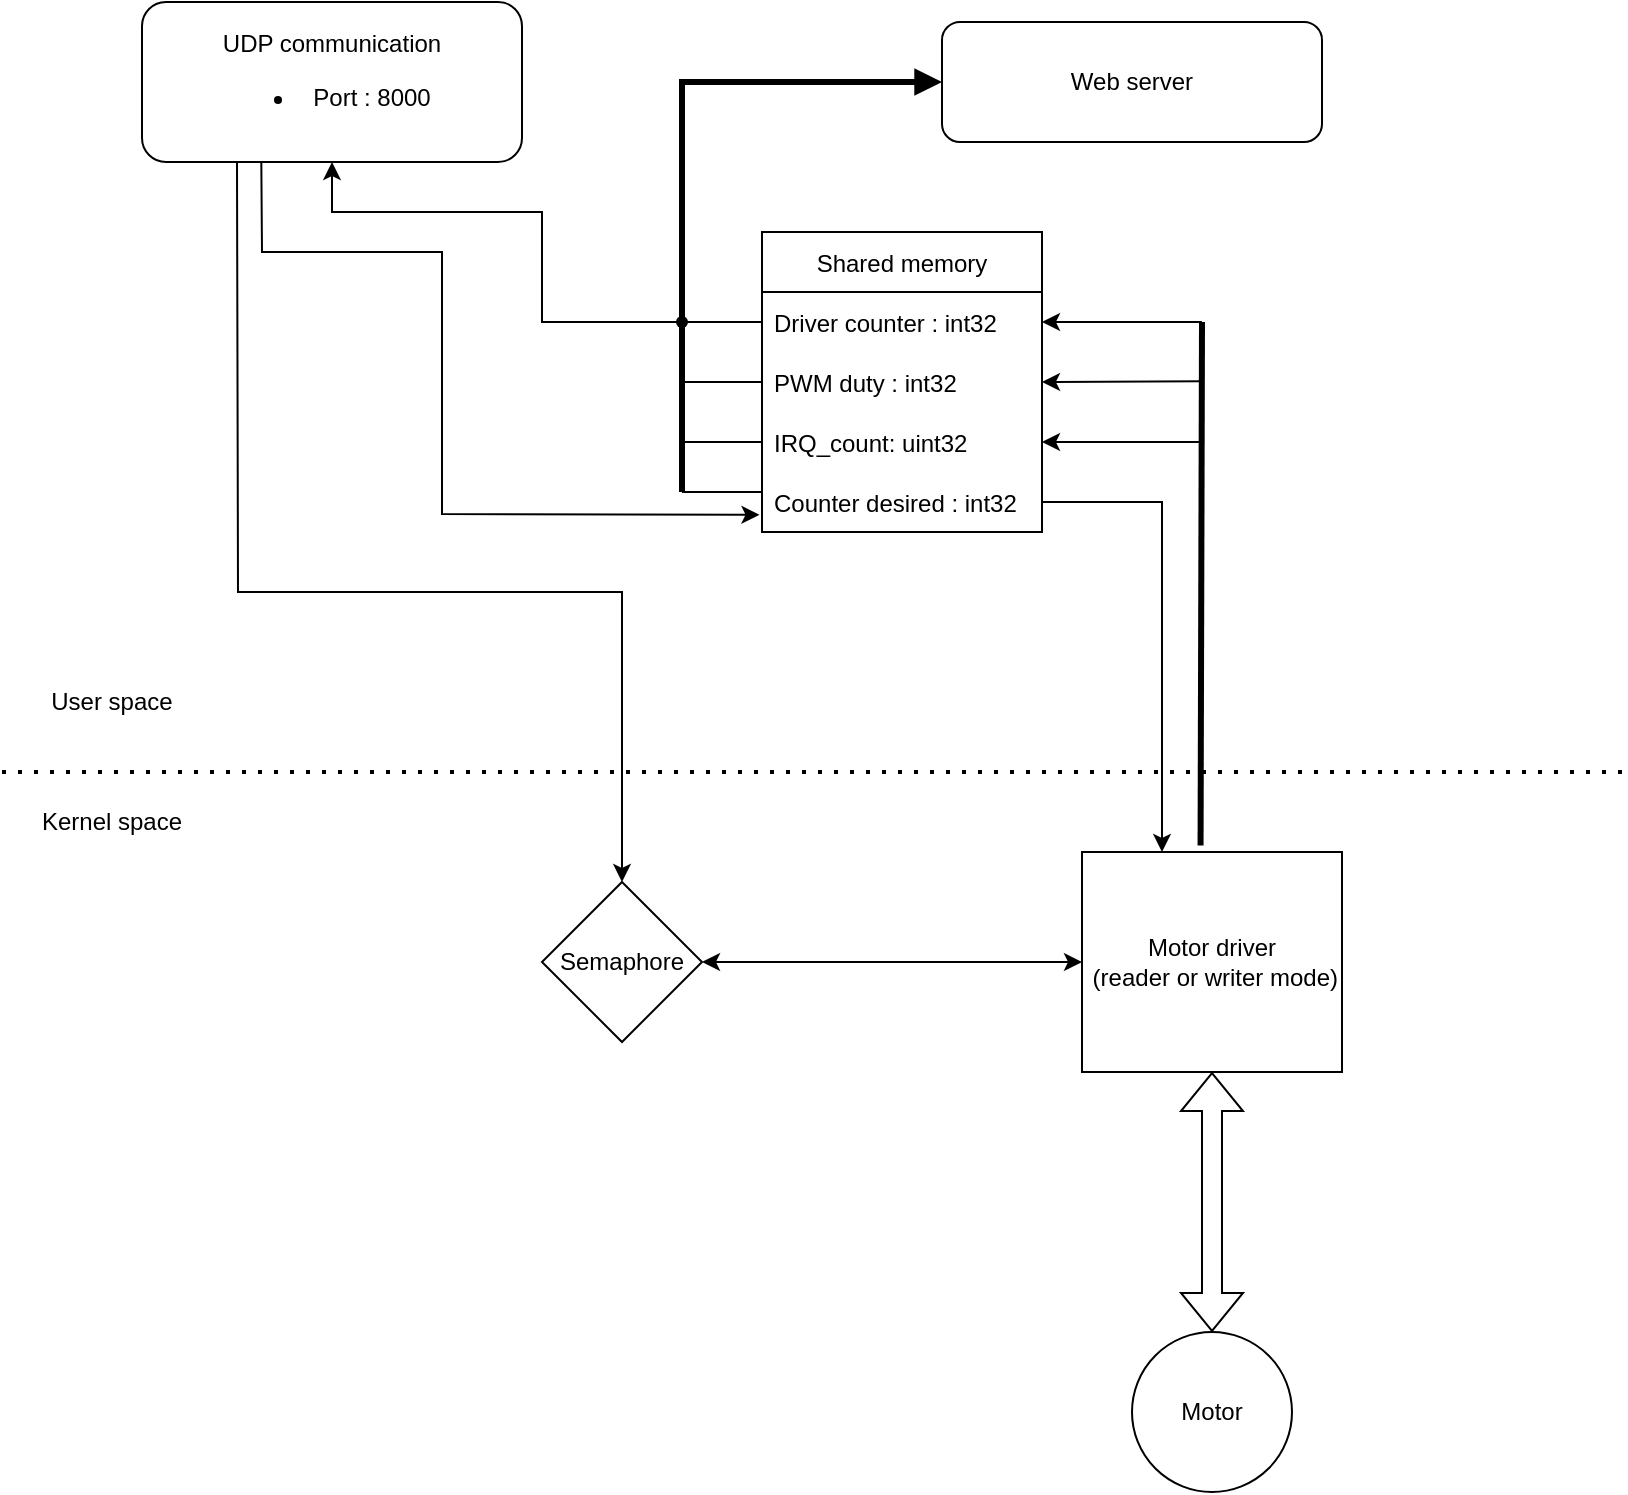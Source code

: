 <mxfile version="15.9.1" type="github">
  <diagram id="R2lEEEUBdFMjLlhIrx00" name="Page-1">
    <mxGraphModel dx="1185" dy="767" grid="1" gridSize="10" guides="1" tooltips="1" connect="1" arrows="1" fold="1" page="1" pageScale="1" pageWidth="850" pageHeight="1100" math="0" shadow="0" extFonts="Permanent Marker^https://fonts.googleapis.com/css?family=Permanent+Marker">
      <root>
        <mxCell id="0" />
        <mxCell id="1" parent="0" />
        <mxCell id="Pq_C5fKfiTd_kP-b9lsP-4" value="&lt;div&gt;Motor driver&lt;/div&gt;&lt;div&gt;&amp;nbsp;(reader or writer mode)&lt;/div&gt;" style="rounded=0;whiteSpace=wrap;html=1;" parent="1" vertex="1">
          <mxGeometry x="570" y="450" width="130" height="110" as="geometry" />
        </mxCell>
        <mxCell id="Pq_C5fKfiTd_kP-b9lsP-5" value="Motor" style="ellipse;whiteSpace=wrap;html=1;aspect=fixed;" parent="1" vertex="1">
          <mxGeometry x="595" y="690" width="80" height="80" as="geometry" />
        </mxCell>
        <mxCell id="Pq_C5fKfiTd_kP-b9lsP-7" value="" style="shape=flexArrow;endArrow=classic;startArrow=classic;html=1;rounded=0;exitX=0.5;exitY=0;exitDx=0;exitDy=0;entryX=0.5;entryY=1;entryDx=0;entryDy=0;" parent="1" source="Pq_C5fKfiTd_kP-b9lsP-5" target="Pq_C5fKfiTd_kP-b9lsP-4" edge="1">
          <mxGeometry width="100" height="100" relative="1" as="geometry">
            <mxPoint x="380" y="430" as="sourcePoint" />
            <mxPoint x="480" y="330" as="targetPoint" />
          </mxGeometry>
        </mxCell>
        <mxCell id="Pq_C5fKfiTd_kP-b9lsP-8" value="&lt;div&gt;UDP communication&lt;/div&gt;&lt;div&gt;&lt;ul&gt;&lt;li&gt;Port : 8000&lt;/li&gt;&lt;/ul&gt;&lt;/div&gt;" style="rounded=1;whiteSpace=wrap;html=1;" parent="1" vertex="1">
          <mxGeometry x="100" y="25" width="190" height="80" as="geometry" />
        </mxCell>
        <mxCell id="Pq_C5fKfiTd_kP-b9lsP-9" value="" style="endArrow=none;dashed=1;html=1;dashPattern=1 3;strokeWidth=2;rounded=0;" parent="1" edge="1">
          <mxGeometry width="50" height="50" relative="1" as="geometry">
            <mxPoint x="30" y="410" as="sourcePoint" />
            <mxPoint x="840" y="410" as="targetPoint" />
          </mxGeometry>
        </mxCell>
        <mxCell id="Pq_C5fKfiTd_kP-b9lsP-10" value="Kernel space" style="text;html=1;strokeColor=none;fillColor=none;align=center;verticalAlign=middle;whiteSpace=wrap;rounded=0;" parent="1" vertex="1">
          <mxGeometry x="30" y="420" width="110" height="30" as="geometry" />
        </mxCell>
        <mxCell id="Pq_C5fKfiTd_kP-b9lsP-11" value="User space" style="text;html=1;strokeColor=none;fillColor=none;align=center;verticalAlign=middle;whiteSpace=wrap;rounded=0;" parent="1" vertex="1">
          <mxGeometry x="30" y="360" width="110" height="30" as="geometry" />
        </mxCell>
        <mxCell id="Pq_C5fKfiTd_kP-b9lsP-13" value="Shared memory" style="swimlane;fontStyle=0;childLayout=stackLayout;horizontal=1;startSize=30;horizontalStack=0;resizeParent=1;resizeParentMax=0;resizeLast=0;collapsible=1;marginBottom=0;resizeHeight=1;" parent="1" vertex="1">
          <mxGeometry x="410" y="140" width="140" height="150" as="geometry" />
        </mxCell>
        <mxCell id="Pq_C5fKfiTd_kP-b9lsP-14" value="Driver counter : int32" style="text;strokeColor=none;fillColor=none;align=left;verticalAlign=middle;spacingLeft=4;spacingRight=4;overflow=hidden;points=[[0,0.5],[1,0.5]];portConstraint=eastwest;rotatable=0;" parent="Pq_C5fKfiTd_kP-b9lsP-13" vertex="1">
          <mxGeometry y="30" width="140" height="30" as="geometry" />
        </mxCell>
        <mxCell id="Pq_C5fKfiTd_kP-b9lsP-29" value="PWM duty : int32" style="text;strokeColor=none;fillColor=none;align=left;verticalAlign=middle;spacingLeft=4;spacingRight=4;overflow=hidden;points=[[0,0.5],[1,0.5]];portConstraint=eastwest;rotatable=0;" parent="Pq_C5fKfiTd_kP-b9lsP-13" vertex="1">
          <mxGeometry y="60" width="140" height="30" as="geometry" />
        </mxCell>
        <mxCell id="Pq_C5fKfiTd_kP-b9lsP-23" value="IRQ_count: uint32" style="text;strokeColor=none;fillColor=none;align=left;verticalAlign=middle;spacingLeft=4;spacingRight=4;overflow=hidden;points=[[0,0.5],[1,0.5]];portConstraint=eastwest;rotatable=0;" parent="Pq_C5fKfiTd_kP-b9lsP-13" vertex="1">
          <mxGeometry y="90" width="140" height="30" as="geometry" />
        </mxCell>
        <mxCell id="Pq_C5fKfiTd_kP-b9lsP-15" value="Counter desired : int32" style="text;strokeColor=none;fillColor=none;align=left;verticalAlign=middle;spacingLeft=4;spacingRight=4;overflow=hidden;points=[[0,0.5],[1,0.5]];portConstraint=eastwest;rotatable=0;" parent="Pq_C5fKfiTd_kP-b9lsP-13" vertex="1">
          <mxGeometry y="120" width="140" height="30" as="geometry" />
        </mxCell>
        <mxCell id="Pq_C5fKfiTd_kP-b9lsP-20" value="" style="endArrow=classic;html=1;rounded=0;exitX=0;exitY=0.5;exitDx=0;exitDy=0;entryX=0.5;entryY=1;entryDx=0;entryDy=0;" parent="1" source="Pq_C5fKfiTd_kP-b9lsP-14" target="Pq_C5fKfiTd_kP-b9lsP-8" edge="1">
          <mxGeometry width="50" height="50" relative="1" as="geometry">
            <mxPoint x="410" y="410" as="sourcePoint" />
            <mxPoint x="460" y="360" as="targetPoint" />
            <Array as="points">
              <mxPoint x="300" y="185" />
              <mxPoint x="300" y="130" />
              <mxPoint x="195" y="130" />
            </Array>
          </mxGeometry>
        </mxCell>
        <mxCell id="Pq_C5fKfiTd_kP-b9lsP-32" value="&lt;div&gt;Web server&lt;/div&gt;" style="rounded=1;whiteSpace=wrap;html=1;" parent="1" vertex="1">
          <mxGeometry x="500" y="35" width="190" height="60" as="geometry" />
        </mxCell>
        <mxCell id="Pq_C5fKfiTd_kP-b9lsP-34" value="" style="endArrow=none;html=1;rounded=0;exitX=0;exitY=0.5;exitDx=0;exitDy=0;" parent="1" source="Pq_C5fKfiTd_kP-b9lsP-29" edge="1">
          <mxGeometry width="50" height="50" relative="1" as="geometry">
            <mxPoint x="370" y="360" as="sourcePoint" />
            <mxPoint x="370" y="215" as="targetPoint" />
          </mxGeometry>
        </mxCell>
        <mxCell id="Pq_C5fKfiTd_kP-b9lsP-35" value="" style="endArrow=none;html=1;rounded=0;strokeWidth=3;exitDx=0;exitDy=0;startArrow=none;startFill=1;" parent="1" source="Pq_C5fKfiTd_kP-b9lsP-42" edge="1">
          <mxGeometry width="50" height="50" relative="1" as="geometry">
            <mxPoint x="370" y="60" as="sourcePoint" />
            <mxPoint x="370" y="245" as="targetPoint" />
            <Array as="points">
              <mxPoint x="370" y="65" />
              <mxPoint x="370" y="270" />
            </Array>
          </mxGeometry>
        </mxCell>
        <mxCell id="Pq_C5fKfiTd_kP-b9lsP-38" value="" style="endArrow=classic;html=1;rounded=0;strokeWidth=1;entryX=1;entryY=0.5;entryDx=0;entryDy=0;" parent="1" target="Pq_C5fKfiTd_kP-b9lsP-23" edge="1">
          <mxGeometry width="50" height="50" relative="1" as="geometry">
            <mxPoint x="630" y="245" as="sourcePoint" />
            <mxPoint x="420" y="360" as="targetPoint" />
          </mxGeometry>
        </mxCell>
        <mxCell id="Pq_C5fKfiTd_kP-b9lsP-39" value="" style="endArrow=classic;html=1;rounded=0;strokeWidth=1;entryX=1;entryY=0.5;entryDx=0;entryDy=0;" parent="1" target="Pq_C5fKfiTd_kP-b9lsP-29" edge="1">
          <mxGeometry width="50" height="50" relative="1" as="geometry">
            <mxPoint x="630" y="214.58" as="sourcePoint" />
            <mxPoint x="580" y="215" as="targetPoint" />
          </mxGeometry>
        </mxCell>
        <mxCell id="Pq_C5fKfiTd_kP-b9lsP-40" value="" style="endArrow=classic;html=1;rounded=0;strokeWidth=1;entryX=1;entryY=0.5;entryDx=0;entryDy=0;" parent="1" target="Pq_C5fKfiTd_kP-b9lsP-14" edge="1">
          <mxGeometry width="50" height="50" relative="1" as="geometry">
            <mxPoint x="630" y="185" as="sourcePoint" />
            <mxPoint x="580" y="190.42" as="targetPoint" />
          </mxGeometry>
        </mxCell>
        <mxCell id="Pq_C5fKfiTd_kP-b9lsP-41" value="" style="endArrow=none;html=1;rounded=0;strokeWidth=3;arcSize=22;endFill=0;startArrow=none;startFill=0;exitX=0.456;exitY=-0.03;exitDx=0;exitDy=0;exitPerimeter=0;" parent="1" source="Pq_C5fKfiTd_kP-b9lsP-4" edge="1">
          <mxGeometry width="50" height="50" relative="1" as="geometry">
            <mxPoint x="630" y="430" as="sourcePoint" />
            <mxPoint x="630" y="185" as="targetPoint" />
          </mxGeometry>
        </mxCell>
        <mxCell id="Pq_C5fKfiTd_kP-b9lsP-42" value="" style="shape=waypoint;sketch=0;fillStyle=solid;size=6;pointerEvents=1;points=[];fillColor=none;resizable=0;rotatable=0;perimeter=centerPerimeter;snapToPoint=1;" parent="1" vertex="1">
          <mxGeometry x="350" y="165" width="40" height="40" as="geometry" />
        </mxCell>
        <mxCell id="Pq_C5fKfiTd_kP-b9lsP-44" value="" style="endArrow=none;html=1;rounded=0;entryDx=0;entryDy=0;strokeWidth=3;exitX=0;exitY=0.5;exitDx=0;exitDy=0;startArrow=block;startFill=1;" parent="1" source="Pq_C5fKfiTd_kP-b9lsP-32" target="Pq_C5fKfiTd_kP-b9lsP-42" edge="1">
          <mxGeometry width="50" height="50" relative="1" as="geometry">
            <mxPoint x="500" y="65" as="sourcePoint" />
            <mxPoint x="410" y="245" as="targetPoint" />
            <Array as="points">
              <mxPoint x="370" y="65" />
            </Array>
          </mxGeometry>
        </mxCell>
        <mxCell id="yrS3jWUVd6nLVM5ih09i-1" value="Semaphore" style="rhombus;whiteSpace=wrap;html=1;" vertex="1" parent="1">
          <mxGeometry x="300" y="465" width="80" height="80" as="geometry" />
        </mxCell>
        <mxCell id="yrS3jWUVd6nLVM5ih09i-11" style="edgeStyle=orthogonalEdgeStyle;rounded=0;orthogonalLoop=1;jettySize=auto;html=1;startArrow=none;startFill=0;endArrow=none;endFill=0;" edge="1" parent="1" source="Pq_C5fKfiTd_kP-b9lsP-15">
          <mxGeometry relative="1" as="geometry">
            <mxPoint x="370" y="270" as="targetPoint" />
            <Array as="points">
              <mxPoint x="400" y="270" />
              <mxPoint x="400" y="270" />
            </Array>
          </mxGeometry>
        </mxCell>
        <mxCell id="yrS3jWUVd6nLVM5ih09i-12" style="edgeStyle=orthogonalEdgeStyle;rounded=0;orthogonalLoop=1;jettySize=auto;html=1;startArrow=none;startFill=0;endArrow=none;endFill=0;" edge="1" parent="1" source="Pq_C5fKfiTd_kP-b9lsP-23">
          <mxGeometry relative="1" as="geometry">
            <mxPoint x="370" y="245" as="targetPoint" />
          </mxGeometry>
        </mxCell>
        <mxCell id="yrS3jWUVd6nLVM5ih09i-14" value="" style="endArrow=classic;html=1;rounded=0;exitX=0.314;exitY=1.001;exitDx=0;exitDy=0;exitPerimeter=0;entryX=-0.009;entryY=0.714;entryDx=0;entryDy=0;entryPerimeter=0;" edge="1" parent="1" source="Pq_C5fKfiTd_kP-b9lsP-8" target="Pq_C5fKfiTd_kP-b9lsP-15">
          <mxGeometry width="50" height="50" relative="1" as="geometry">
            <mxPoint x="360" y="320" as="sourcePoint" />
            <mxPoint x="260" y="220" as="targetPoint" />
            <Array as="points">
              <mxPoint x="160" y="150" />
              <mxPoint x="250" y="150" />
              <mxPoint x="250" y="281" />
            </Array>
          </mxGeometry>
        </mxCell>
        <mxCell id="yrS3jWUVd6nLVM5ih09i-15" style="edgeStyle=orthogonalEdgeStyle;rounded=0;orthogonalLoop=1;jettySize=auto;html=1;startArrow=none;startFill=0;endArrow=classic;endFill=1;" edge="1" parent="1" source="Pq_C5fKfiTd_kP-b9lsP-15" target="Pq_C5fKfiTd_kP-b9lsP-4">
          <mxGeometry relative="1" as="geometry">
            <mxPoint x="610" y="275" as="targetPoint" />
            <Array as="points">
              <mxPoint x="610" y="275" />
            </Array>
          </mxGeometry>
        </mxCell>
        <mxCell id="yrS3jWUVd6nLVM5ih09i-16" value="" style="endArrow=classic;html=1;rounded=0;exitX=0.25;exitY=1;exitDx=0;exitDy=0;entryX=0.5;entryY=0;entryDx=0;entryDy=0;" edge="1" parent="1" source="Pq_C5fKfiTd_kP-b9lsP-8" target="yrS3jWUVd6nLVM5ih09i-1">
          <mxGeometry width="50" height="50" relative="1" as="geometry">
            <mxPoint x="540" y="290" as="sourcePoint" />
            <mxPoint x="590" y="240" as="targetPoint" />
            <Array as="points">
              <mxPoint x="148" y="320" />
              <mxPoint x="340" y="320" />
            </Array>
          </mxGeometry>
        </mxCell>
        <mxCell id="yrS3jWUVd6nLVM5ih09i-17" value="" style="endArrow=classic;html=1;rounded=0;exitX=1;exitY=0.5;exitDx=0;exitDy=0;entryX=0;entryY=0.5;entryDx=0;entryDy=0;startArrow=classic;startFill=1;" edge="1" parent="1" source="yrS3jWUVd6nLVM5ih09i-1" target="Pq_C5fKfiTd_kP-b9lsP-4">
          <mxGeometry width="50" height="50" relative="1" as="geometry">
            <mxPoint x="540" y="290" as="sourcePoint" />
            <mxPoint x="590" y="240" as="targetPoint" />
          </mxGeometry>
        </mxCell>
      </root>
    </mxGraphModel>
  </diagram>
</mxfile>
